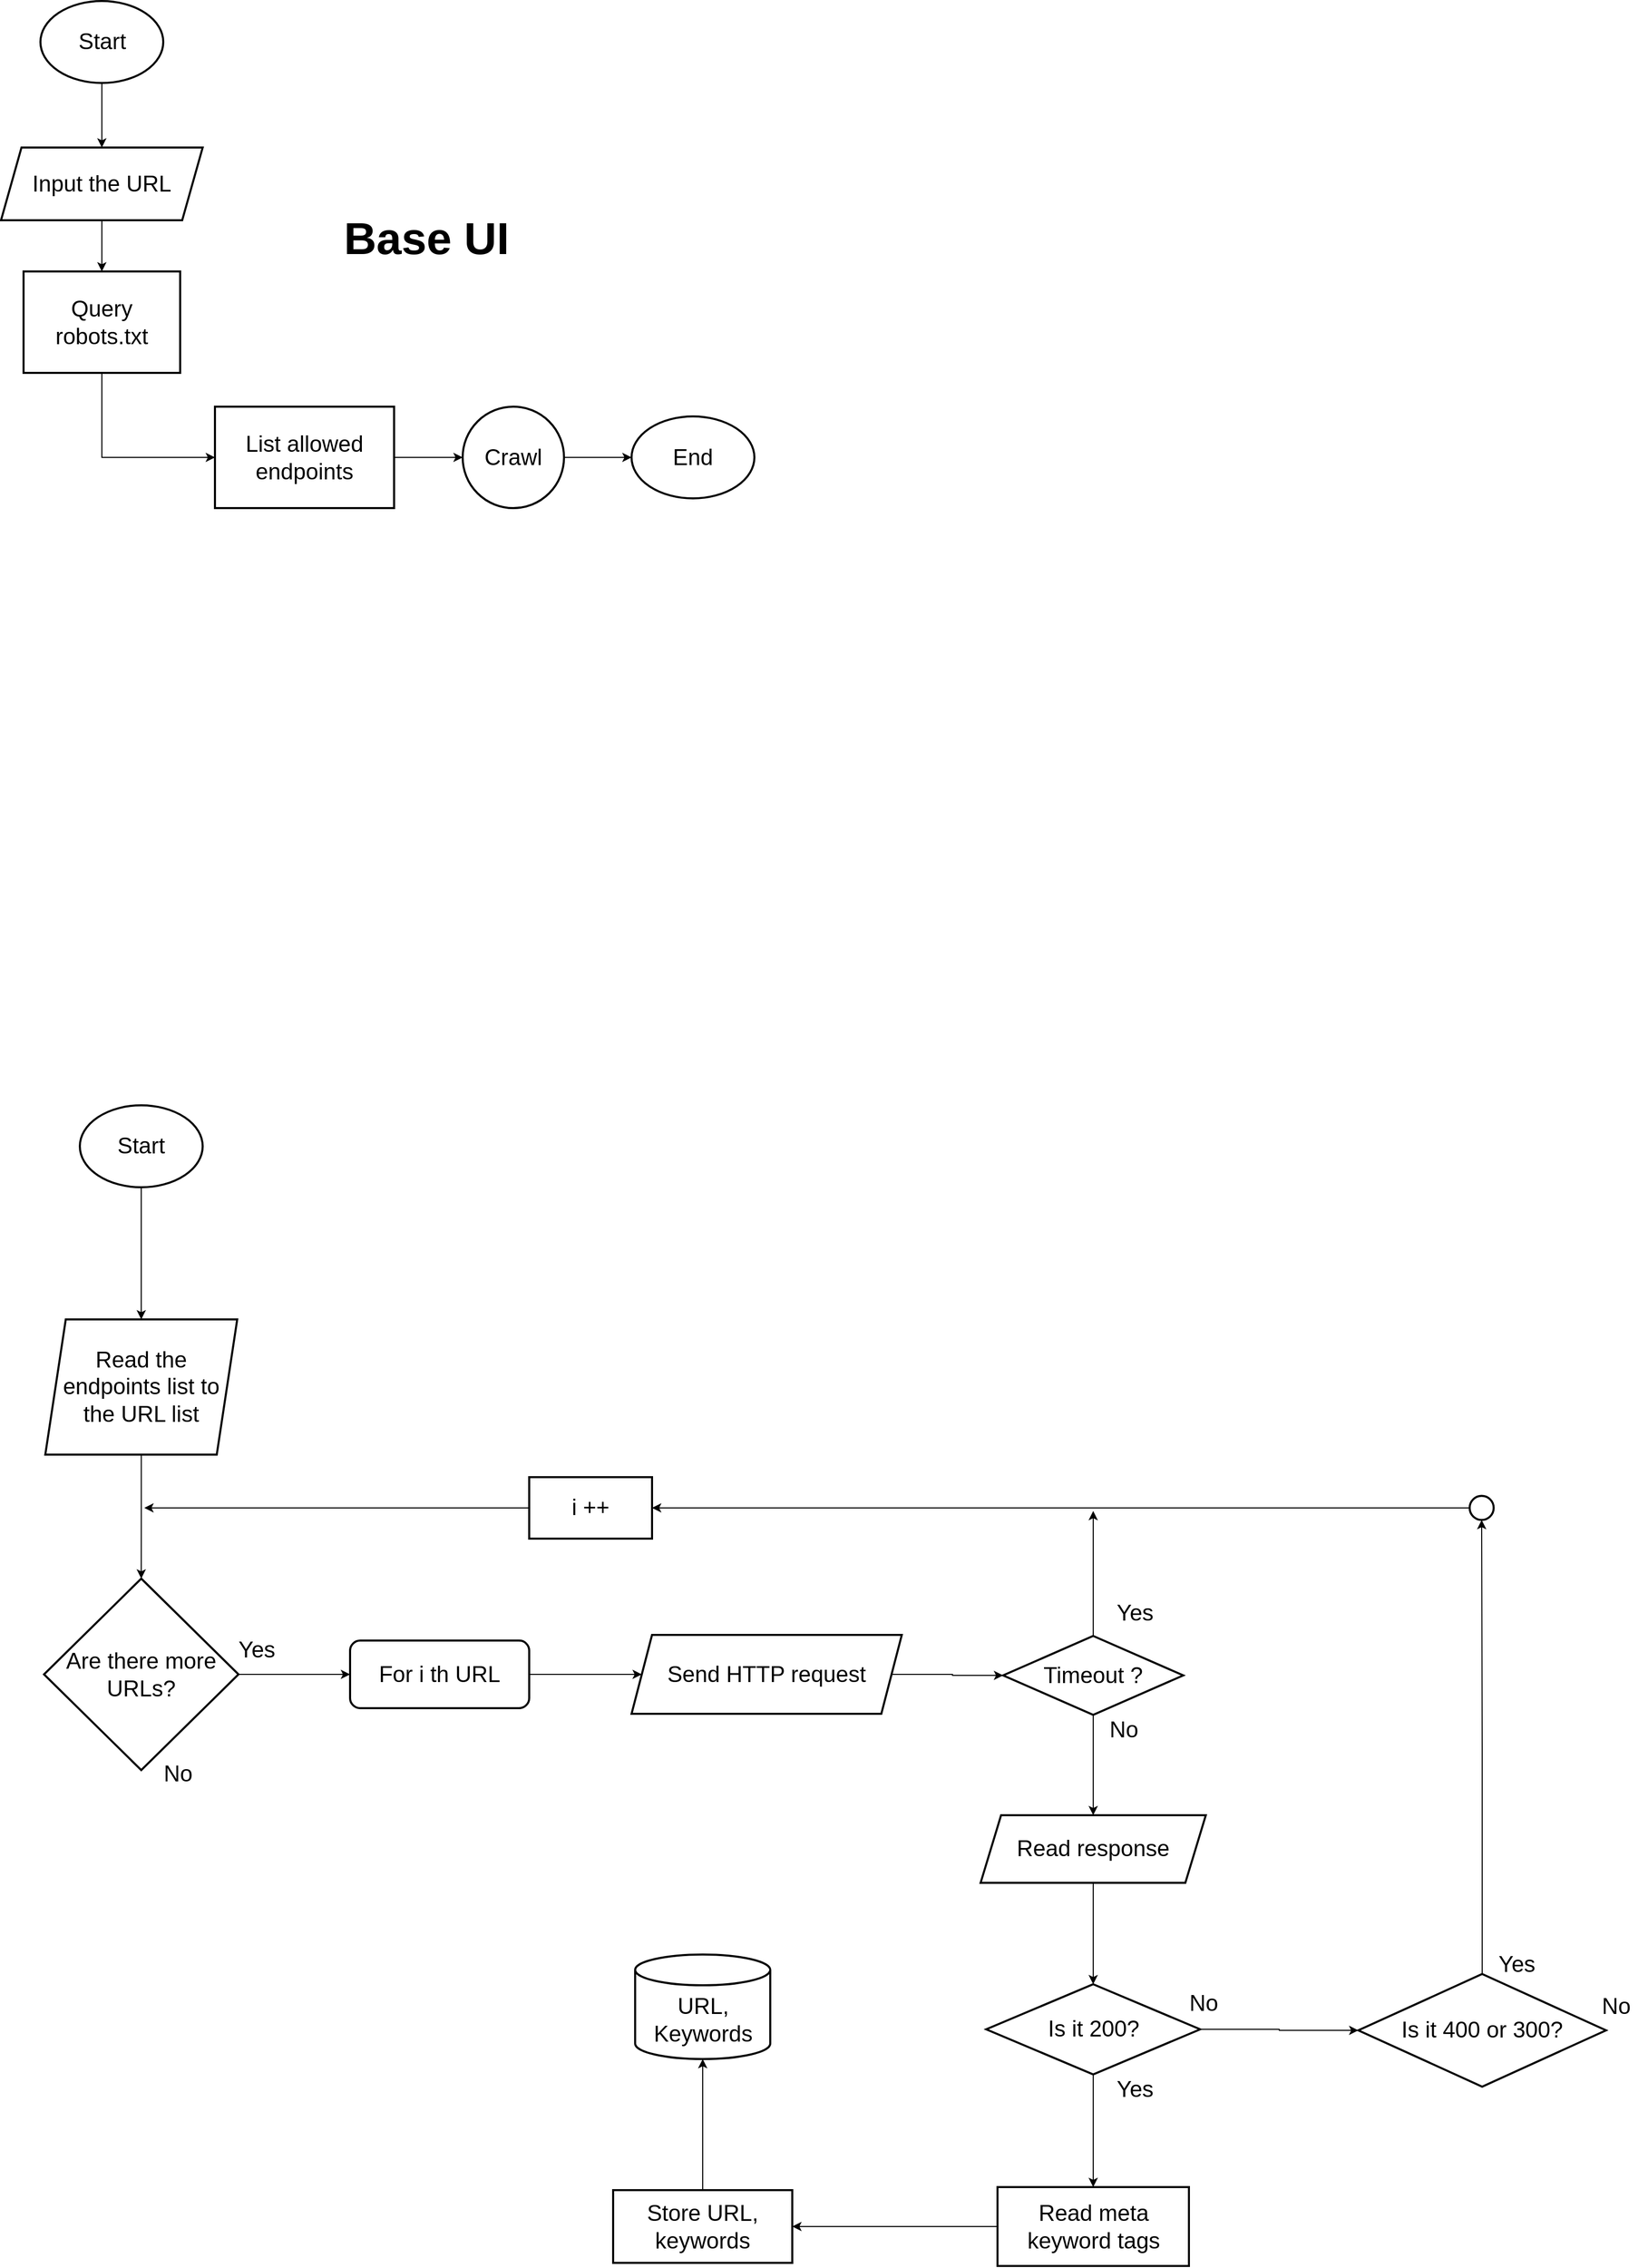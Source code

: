 <mxfile version="20.6.2" type="device"><diagram id="cZR2GcxtPwBJmY5NvZAr" name="Page-1"><mxGraphModel dx="1730" dy="1032" grid="1" gridSize="11" guides="1" tooltips="1" connect="1" arrows="1" fold="1" page="1" pageScale="1" pageWidth="1700" pageHeight="1100" math="0" shadow="0"><root><mxCell id="0"/><mxCell id="1" parent="0"/><mxCell id="v8fiwkQRdYRGYKi5AlX2-26" value="" style="group" parent="1" vertex="1" connectable="0"><mxGeometry x="77" y="77" width="736" height="495" as="geometry"/></mxCell><mxCell id="v8fiwkQRdYRGYKi5AlX2-3" value="Input the URL" style="shape=parallelogram;perimeter=parallelogramPerimeter;whiteSpace=wrap;html=1;fixedSize=1;strokeWidth=2;fontSize=22;" parent="v8fiwkQRdYRGYKi5AlX2-26" vertex="1"><mxGeometry y="143" width="197" height="71" as="geometry"/></mxCell><mxCell id="v8fiwkQRdYRGYKi5AlX2-5" style="edgeStyle=orthogonalEdgeStyle;rounded=0;orthogonalLoop=1;jettySize=auto;html=1;fontSize=22;jumpSize=6;" parent="v8fiwkQRdYRGYKi5AlX2-26" source="v8fiwkQRdYRGYKi5AlX2-4" target="v8fiwkQRdYRGYKi5AlX2-3" edge="1"><mxGeometry relative="1" as="geometry"/></mxCell><mxCell id="v8fiwkQRdYRGYKi5AlX2-4" value="Start" style="ellipse;whiteSpace=wrap;html=1;strokeWidth=2;fontSize=22;" parent="v8fiwkQRdYRGYKi5AlX2-26" vertex="1"><mxGeometry x="38.5" width="120" height="80" as="geometry"/></mxCell><mxCell id="v8fiwkQRdYRGYKi5AlX2-7" value="Query robots.txt" style="rounded=0;whiteSpace=wrap;html=1;strokeWidth=2;fontSize=22;" parent="v8fiwkQRdYRGYKi5AlX2-26" vertex="1"><mxGeometry x="22" y="264" width="153" height="99" as="geometry"/></mxCell><mxCell id="v8fiwkQRdYRGYKi5AlX2-8" style="edgeStyle=orthogonalEdgeStyle;rounded=0;jumpSize=6;orthogonalLoop=1;jettySize=auto;html=1;exitX=0.5;exitY=1;exitDx=0;exitDy=0;entryX=0.5;entryY=0;entryDx=0;entryDy=0;fontSize=22;" parent="v8fiwkQRdYRGYKi5AlX2-26" source="v8fiwkQRdYRGYKi5AlX2-3" target="v8fiwkQRdYRGYKi5AlX2-7" edge="1"><mxGeometry relative="1" as="geometry"/></mxCell><mxCell id="v8fiwkQRdYRGYKi5AlX2-10" value="List allowed endpoints" style="rounded=0;whiteSpace=wrap;html=1;strokeWidth=2;fontSize=22;" parent="v8fiwkQRdYRGYKi5AlX2-26" vertex="1"><mxGeometry x="209" y="396" width="175" height="99" as="geometry"/></mxCell><mxCell id="v8fiwkQRdYRGYKi5AlX2-11" style="edgeStyle=orthogonalEdgeStyle;rounded=0;jumpSize=6;orthogonalLoop=1;jettySize=auto;html=1;exitX=0.5;exitY=1;exitDx=0;exitDy=0;entryX=0;entryY=0.5;entryDx=0;entryDy=0;fontSize=22;" parent="v8fiwkQRdYRGYKi5AlX2-26" source="v8fiwkQRdYRGYKi5AlX2-7" target="v8fiwkQRdYRGYKi5AlX2-10" edge="1"><mxGeometry relative="1" as="geometry"/></mxCell><mxCell id="v8fiwkQRdYRGYKi5AlX2-16" value="Crawl" style="ellipse;whiteSpace=wrap;html=1;aspect=fixed;strokeWidth=2;fontSize=22;" parent="v8fiwkQRdYRGYKi5AlX2-26" vertex="1"><mxGeometry x="451" y="396" width="99" height="99" as="geometry"/></mxCell><mxCell id="v8fiwkQRdYRGYKi5AlX2-22" style="edgeStyle=orthogonalEdgeStyle;rounded=0;jumpSize=6;orthogonalLoop=1;jettySize=auto;html=1;entryX=0;entryY=0.5;entryDx=0;entryDy=0;fontSize=22;" parent="v8fiwkQRdYRGYKi5AlX2-26" source="v8fiwkQRdYRGYKi5AlX2-10" target="v8fiwkQRdYRGYKi5AlX2-16" edge="1"><mxGeometry relative="1" as="geometry"/></mxCell><mxCell id="v8fiwkQRdYRGYKi5AlX2-23" value="End" style="ellipse;whiteSpace=wrap;html=1;strokeWidth=2;fontSize=22;" parent="v8fiwkQRdYRGYKi5AlX2-26" vertex="1"><mxGeometry x="616" y="405.5" width="120" height="80" as="geometry"/></mxCell><mxCell id="v8fiwkQRdYRGYKi5AlX2-24" style="edgeStyle=orthogonalEdgeStyle;rounded=0;jumpSize=6;orthogonalLoop=1;jettySize=auto;html=1;exitX=1;exitY=0.5;exitDx=0;exitDy=0;entryX=0;entryY=0.5;entryDx=0;entryDy=0;fontSize=22;" parent="v8fiwkQRdYRGYKi5AlX2-26" source="v8fiwkQRdYRGYKi5AlX2-16" target="v8fiwkQRdYRGYKi5AlX2-23" edge="1"><mxGeometry relative="1" as="geometry"/></mxCell><mxCell id="v8fiwkQRdYRGYKi5AlX2-25" value="&lt;h1&gt;Base UI&lt;/h1&gt;" style="text;html=1;strokeColor=none;fillColor=none;spacing=5;spacingTop=-20;whiteSpace=wrap;overflow=hidden;rounded=0;strokeWidth=2;fontSize=22;" parent="v8fiwkQRdYRGYKi5AlX2-26" vertex="1"><mxGeometry x="330" y="187" width="190" height="120" as="geometry"/></mxCell><mxCell id="v8fiwkQRdYRGYKi5AlX2-33" style="edgeStyle=orthogonalEdgeStyle;rounded=0;jumpSize=6;orthogonalLoop=1;jettySize=auto;html=1;entryX=0.5;entryY=0;entryDx=0;entryDy=0;fontSize=22;" parent="1" source="v8fiwkQRdYRGYKi5AlX2-31" target="v8fiwkQRdYRGYKi5AlX2-32" edge="1"><mxGeometry relative="1" as="geometry"/></mxCell><mxCell id="v8fiwkQRdYRGYKi5AlX2-31" value="Start" style="ellipse;whiteSpace=wrap;html=1;strokeWidth=2;fontSize=22;" parent="1" vertex="1"><mxGeometry x="154" y="1155" width="120" height="80" as="geometry"/></mxCell><mxCell id="v8fiwkQRdYRGYKi5AlX2-35" style="edgeStyle=orthogonalEdgeStyle;rounded=0;jumpSize=6;orthogonalLoop=1;jettySize=auto;html=1;entryX=0.5;entryY=0;entryDx=0;entryDy=0;fontSize=22;" parent="1" source="v8fiwkQRdYRGYKi5AlX2-32" target="v8fiwkQRdYRGYKi5AlX2-34" edge="1"><mxGeometry relative="1" as="geometry"/></mxCell><mxCell id="v8fiwkQRdYRGYKi5AlX2-32" value="Read the endpoints list to the URL list" style="shape=parallelogram;perimeter=parallelogramPerimeter;whiteSpace=wrap;html=1;fixedSize=1;strokeWidth=2;fontSize=22;" parent="1" vertex="1"><mxGeometry x="120.25" y="1364" width="187.5" height="132" as="geometry"/></mxCell><mxCell id="v8fiwkQRdYRGYKi5AlX2-37" style="edgeStyle=orthogonalEdgeStyle;rounded=0;jumpSize=6;orthogonalLoop=1;jettySize=auto;html=1;entryX=0;entryY=0.5;entryDx=0;entryDy=0;fontSize=22;" parent="1" source="v8fiwkQRdYRGYKi5AlX2-34" target="v8fiwkQRdYRGYKi5AlX2-36" edge="1"><mxGeometry relative="1" as="geometry"/></mxCell><mxCell id="v8fiwkQRdYRGYKi5AlX2-39" style="edgeStyle=orthogonalEdgeStyle;rounded=0;jumpSize=6;orthogonalLoop=1;jettySize=auto;html=1;entryX=0;entryY=0.5;entryDx=0;entryDy=0;fontSize=22;" parent="1" source="v8fiwkQRdYRGYKi5AlX2-36" target="v8fiwkQRdYRGYKi5AlX2-38" edge="1"><mxGeometry relative="1" as="geometry"/></mxCell><mxCell id="v8fiwkQRdYRGYKi5AlX2-36" value="For i th URL" style="rounded=1;whiteSpace=wrap;html=1;strokeWidth=2;fontSize=22;" parent="1" vertex="1"><mxGeometry x="418" y="1677.5" width="175" height="66" as="geometry"/></mxCell><mxCell id="v8fiwkQRdYRGYKi5AlX2-43" style="edgeStyle=orthogonalEdgeStyle;rounded=0;jumpSize=6;orthogonalLoop=1;jettySize=auto;html=1;entryX=0;entryY=0.5;entryDx=0;entryDy=0;fontSize=22;" parent="1" source="v8fiwkQRdYRGYKi5AlX2-38" target="v8fiwkQRdYRGYKi5AlX2-42" edge="1"><mxGeometry relative="1" as="geometry"/></mxCell><mxCell id="v8fiwkQRdYRGYKi5AlX2-38" value="Send HTTP request" style="shape=parallelogram;perimeter=parallelogramPerimeter;whiteSpace=wrap;html=1;fixedSize=1;strokeWidth=2;fontSize=22;" parent="1" vertex="1"><mxGeometry x="693" y="1672" width="264" height="77" as="geometry"/></mxCell><mxCell id="ddEzLwWkRJKWU8Ji4nJ2-12" style="edgeStyle=orthogonalEdgeStyle;rounded=0;orthogonalLoop=1;jettySize=auto;html=1;entryX=0.5;entryY=0;entryDx=0;entryDy=0;fontSize=22;" edge="1" parent="1" source="v8fiwkQRdYRGYKi5AlX2-40" target="ddEzLwWkRJKWU8Ji4nJ2-11"><mxGeometry relative="1" as="geometry"/></mxCell><mxCell id="v8fiwkQRdYRGYKi5AlX2-40" value="Read response" style="shape=parallelogram;perimeter=parallelogramPerimeter;whiteSpace=wrap;html=1;fixedSize=1;strokeWidth=2;fontSize=22;" parent="1" vertex="1"><mxGeometry x="1034" y="1848" width="220" height="66" as="geometry"/></mxCell><mxCell id="v8fiwkQRdYRGYKi5AlX2-44" style="edgeStyle=orthogonalEdgeStyle;rounded=0;jumpSize=6;orthogonalLoop=1;jettySize=auto;html=1;exitX=0.5;exitY=1;exitDx=0;exitDy=0;entryX=0.5;entryY=0;entryDx=0;entryDy=0;fontSize=22;" parent="1" source="v8fiwkQRdYRGYKi5AlX2-42" target="v8fiwkQRdYRGYKi5AlX2-40" edge="1"><mxGeometry relative="1" as="geometry"/></mxCell><mxCell id="ddEzLwWkRJKWU8Ji4nJ2-7" value="" style="group" vertex="1" connectable="0" parent="1"><mxGeometry x="119" y="1617" width="238" height="206" as="geometry"/></mxCell><mxCell id="v8fiwkQRdYRGYKi5AlX2-52" value="" style="group" parent="ddEzLwWkRJKWU8Ji4nJ2-7" vertex="1" connectable="0"><mxGeometry width="190" height="206" as="geometry"/></mxCell><mxCell id="v8fiwkQRdYRGYKi5AlX2-34" value="Are there more URLs?" style="rhombus;whiteSpace=wrap;html=1;strokeWidth=2;fontSize=22;" parent="v8fiwkQRdYRGYKi5AlX2-52" vertex="1"><mxGeometry width="190" height="187" as="geometry"/></mxCell><mxCell id="v8fiwkQRdYRGYKi5AlX2-51" value="No" style="text;html=1;strokeColor=none;fillColor=none;align=center;verticalAlign=middle;whiteSpace=wrap;rounded=0;strokeWidth=2;fontSize=22;" parent="v8fiwkQRdYRGYKi5AlX2-52" vertex="1"><mxGeometry x="101" y="176" width="60" height="30" as="geometry"/></mxCell><mxCell id="ddEzLwWkRJKWU8Ji4nJ2-6" value="&lt;font style=&quot;font-size: 22px;&quot;&gt;Yes&lt;/font&gt;" style="text;html=1;strokeColor=none;fillColor=none;align=center;verticalAlign=middle;whiteSpace=wrap;rounded=0;fontSize=22;" vertex="1" parent="ddEzLwWkRJKWU8Ji4nJ2-7"><mxGeometry x="178" y="55" width="60" height="30" as="geometry"/></mxCell><mxCell id="ddEzLwWkRJKWU8Ji4nJ2-8" value="" style="group" vertex="1" connectable="0" parent="1"><mxGeometry x="1056" y="1636" width="176" height="144" as="geometry"/></mxCell><mxCell id="v8fiwkQRdYRGYKi5AlX2-50" value="" style="group" parent="ddEzLwWkRJKWU8Ji4nJ2-8" vertex="1" connectable="0"><mxGeometry y="37" width="176" height="107" as="geometry"/></mxCell><mxCell id="v8fiwkQRdYRGYKi5AlX2-42" value="Timeout ?" style="rhombus;whiteSpace=wrap;html=1;strokeWidth=2;fontSize=22;" parent="v8fiwkQRdYRGYKi5AlX2-50" vertex="1"><mxGeometry width="176" height="77" as="geometry"/></mxCell><mxCell id="v8fiwkQRdYRGYKi5AlX2-45" value="No" style="text;html=1;strokeColor=none;fillColor=none;align=center;verticalAlign=middle;whiteSpace=wrap;rounded=0;strokeWidth=2;fontSize=22;" parent="v8fiwkQRdYRGYKi5AlX2-50" vertex="1"><mxGeometry x="88" y="77" width="60" height="30" as="geometry"/></mxCell><mxCell id="ddEzLwWkRJKWU8Ji4nJ2-4" value="&lt;font style=&quot;font-size: 22px;&quot;&gt;Yes&lt;/font&gt;" style="text;html=1;strokeColor=none;fillColor=none;align=center;verticalAlign=middle;whiteSpace=wrap;rounded=0;fontSize=22;" vertex="1" parent="ddEzLwWkRJKWU8Ji4nJ2-8"><mxGeometry x="99" width="60" height="30" as="geometry"/></mxCell><mxCell id="ddEzLwWkRJKWU8Ji4nJ2-16" style="edgeStyle=orthogonalEdgeStyle;rounded=0;orthogonalLoop=1;jettySize=auto;html=1;entryX=0;entryY=0.5;entryDx=0;entryDy=0;fontSize=22;" edge="1" parent="1" source="ddEzLwWkRJKWU8Ji4nJ2-11" target="ddEzLwWkRJKWU8Ji4nJ2-13"><mxGeometry relative="1" as="geometry"/></mxCell><mxCell id="ddEzLwWkRJKWU8Ji4nJ2-18" style="edgeStyle=orthogonalEdgeStyle;rounded=0;orthogonalLoop=1;jettySize=auto;html=1;exitX=0.5;exitY=0;exitDx=0;exitDy=0;entryX=0.5;entryY=1;entryDx=0;entryDy=0;fontSize=22;" edge="1" parent="1" source="ddEzLwWkRJKWU8Ji4nJ2-13" target="ddEzLwWkRJKWU8Ji4nJ2-17"><mxGeometry relative="1" as="geometry"/></mxCell><mxCell id="ddEzLwWkRJKWU8Ji4nJ2-26" style="edgeStyle=orthogonalEdgeStyle;rounded=0;orthogonalLoop=1;jettySize=auto;html=1;entryX=1;entryY=0.5;entryDx=0;entryDy=0;fontSize=22;" edge="1" parent="1" source="ddEzLwWkRJKWU8Ji4nJ2-17" target="ddEzLwWkRJKWU8Ji4nJ2-25"><mxGeometry relative="1" as="geometry"/></mxCell><mxCell id="ddEzLwWkRJKWU8Ji4nJ2-17" value="" style="ellipse;whiteSpace=wrap;html=1;aspect=fixed;strokeWidth=2;fontSize=22;" vertex="1" parent="1"><mxGeometry x="1511.75" y="1536.25" width="23.5" height="23.5" as="geometry"/></mxCell><mxCell id="ddEzLwWkRJKWU8Ji4nJ2-22" style="edgeStyle=orthogonalEdgeStyle;rounded=0;orthogonalLoop=1;jettySize=auto;html=1;fontSize=22;" edge="1" parent="1" source="v8fiwkQRdYRGYKi5AlX2-42"><mxGeometry relative="1" as="geometry"><mxPoint x="1144" y="1551" as="targetPoint"/></mxGeometry></mxCell><mxCell id="ddEzLwWkRJKWU8Ji4nJ2-27" style="edgeStyle=orthogonalEdgeStyle;rounded=0;orthogonalLoop=1;jettySize=auto;html=1;fontSize=22;" edge="1" parent="1"><mxGeometry relative="1" as="geometry"><mxPoint x="217.0" y="1548" as="targetPoint"/><mxPoint x="601" y="1548" as="sourcePoint"/></mxGeometry></mxCell><mxCell id="ddEzLwWkRJKWU8Ji4nJ2-25" value="i ++" style="rounded=0;whiteSpace=wrap;html=1;strokeWidth=2;fontSize=22;" vertex="1" parent="1"><mxGeometry x="593" y="1518" width="120" height="60" as="geometry"/></mxCell><mxCell id="ddEzLwWkRJKWU8Ji4nJ2-35" value="" style="group" vertex="1" connectable="0" parent="1"><mxGeometry x="1419" y="1983" width="242" height="140" as="geometry"/></mxCell><mxCell id="ddEzLwWkRJKWU8Ji4nJ2-31" value="" style="group" vertex="1" connectable="0" parent="ddEzLwWkRJKWU8Ji4nJ2-35"><mxGeometry y="30" width="242" height="110" as="geometry"/></mxCell><mxCell id="ddEzLwWkRJKWU8Ji4nJ2-13" value="Is it 400 or 300?" style="rhombus;whiteSpace=wrap;html=1;strokeWidth=2;fontSize=22;" vertex="1" parent="ddEzLwWkRJKWU8Ji4nJ2-31"><mxGeometry x="-16" y="-10" width="242" height="110" as="geometry"/></mxCell><mxCell id="ddEzLwWkRJKWU8Ji4nJ2-34" value="&lt;font style=&quot;font-size: 22px;&quot;&gt;Yes&lt;/font&gt;" style="text;html=1;strokeColor=none;fillColor=none;align=center;verticalAlign=middle;whiteSpace=wrap;rounded=0;fontSize=22;" vertex="1" parent="ddEzLwWkRJKWU8Ji4nJ2-35"><mxGeometry x="109" y="-4" width="60" height="30" as="geometry"/></mxCell><mxCell id="ddEzLwWkRJKWU8Ji4nJ2-36" value="" style="group" vertex="1" connectable="0" parent="1"><mxGeometry x="1039.5" y="2013" width="242.5" height="118" as="geometry"/></mxCell><mxCell id="ddEzLwWkRJKWU8Ji4nJ2-30" value="" style="group" vertex="1" connectable="0" parent="ddEzLwWkRJKWU8Ji4nJ2-36"><mxGeometry width="242.5" height="88" as="geometry"/></mxCell><mxCell id="ddEzLwWkRJKWU8Ji4nJ2-11" value="Is it 200?" style="rhombus;whiteSpace=wrap;html=1;fontSize=22;strokeWidth=2;" vertex="1" parent="ddEzLwWkRJKWU8Ji4nJ2-30"><mxGeometry width="209" height="88" as="geometry"/></mxCell><mxCell id="ddEzLwWkRJKWU8Ji4nJ2-29" value="No" style="text;html=1;strokeColor=none;fillColor=none;align=center;verticalAlign=middle;whiteSpace=wrap;rounded=0;strokeWidth=2;fontSize=22;" vertex="1" parent="ddEzLwWkRJKWU8Ji4nJ2-30"><mxGeometry x="182.5" y="4" width="60" height="30" as="geometry"/></mxCell><mxCell id="ddEzLwWkRJKWU8Ji4nJ2-33" value="&lt;font style=&quot;font-size: 22px;&quot;&gt;Yes&lt;/font&gt;" style="text;html=1;strokeColor=none;fillColor=none;align=center;verticalAlign=middle;whiteSpace=wrap;rounded=0;fontSize=22;" vertex="1" parent="ddEzLwWkRJKWU8Ji4nJ2-36"><mxGeometry x="115.5" y="88" width="60" height="30" as="geometry"/></mxCell><mxCell id="ddEzLwWkRJKWU8Ji4nJ2-28" value="No" style="text;html=1;strokeColor=none;fillColor=none;align=center;verticalAlign=middle;whiteSpace=wrap;rounded=0;strokeWidth=2;fontSize=22;" vertex="1" parent="1"><mxGeometry x="1625" y="2020" width="60" height="30" as="geometry"/></mxCell><mxCell id="ddEzLwWkRJKWU8Ji4nJ2-43" style="edgeStyle=orthogonalEdgeStyle;rounded=0;orthogonalLoop=1;jettySize=auto;html=1;entryX=1;entryY=0.5;entryDx=0;entryDy=0;fontSize=22;" edge="1" parent="1" source="ddEzLwWkRJKWU8Ji4nJ2-38" target="ddEzLwWkRJKWU8Ji4nJ2-42"><mxGeometry relative="1" as="geometry"/></mxCell><mxCell id="ddEzLwWkRJKWU8Ji4nJ2-38" value="Read meta keyword tags" style="rounded=0;whiteSpace=wrap;html=1;strokeWidth=2;fontSize=22;" vertex="1" parent="1"><mxGeometry x="1050.5" y="2211" width="187" height="77" as="geometry"/></mxCell><mxCell id="ddEzLwWkRJKWU8Ji4nJ2-39" style="edgeStyle=orthogonalEdgeStyle;rounded=0;orthogonalLoop=1;jettySize=auto;html=1;entryX=0.5;entryY=0;entryDx=0;entryDy=0;fontSize=22;" edge="1" parent="1" source="ddEzLwWkRJKWU8Ji4nJ2-11" target="ddEzLwWkRJKWU8Ji4nJ2-38"><mxGeometry relative="1" as="geometry"/></mxCell><mxCell id="ddEzLwWkRJKWU8Ji4nJ2-40" value="URL, Keywords" style="shape=cylinder3;whiteSpace=wrap;html=1;boundedLbl=1;backgroundOutline=1;size=15;strokeWidth=2;fontSize=22;" vertex="1" parent="1"><mxGeometry x="696.5" y="1984" width="132" height="102" as="geometry"/></mxCell><mxCell id="ddEzLwWkRJKWU8Ji4nJ2-44" style="edgeStyle=orthogonalEdgeStyle;rounded=0;orthogonalLoop=1;jettySize=auto;html=1;fontSize=22;" edge="1" parent="1" source="ddEzLwWkRJKWU8Ji4nJ2-42" target="ddEzLwWkRJKWU8Ji4nJ2-40"><mxGeometry relative="1" as="geometry"/></mxCell><mxCell id="ddEzLwWkRJKWU8Ji4nJ2-42" value="Store URL, keywords" style="rounded=0;whiteSpace=wrap;html=1;strokeWidth=2;fontSize=22;" vertex="1" parent="1"><mxGeometry x="675" y="2214" width="175" height="71" as="geometry"/></mxCell></root></mxGraphModel></diagram></mxfile>
